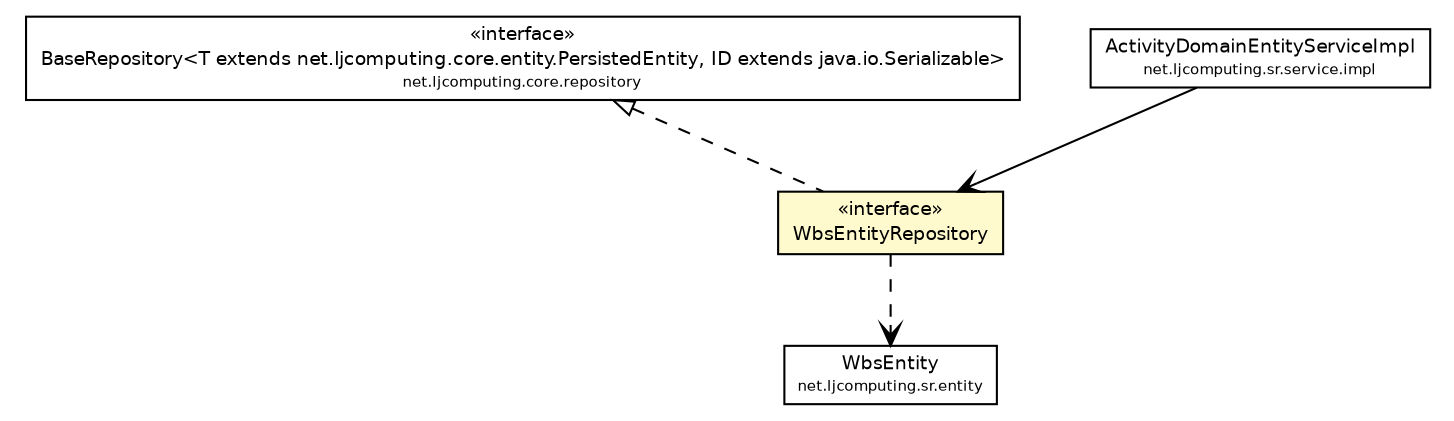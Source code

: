#!/usr/local/bin/dot
#
# Class diagram 
# Generated by UMLGraph version R5_6-24-gf6e263 (http://www.umlgraph.org/)
#

digraph G {
	edge [fontname="Helvetica",fontsize=10,labelfontname="Helvetica",labelfontsize=10];
	node [fontname="Helvetica",fontsize=10,shape=plaintext];
	nodesep=0.25;
	ranksep=0.5;
	// net.ljcomputing.core.repository.BaseRepository<T extends net.ljcomputing.core.entity.PersistedEntity, ID extends java.io.Serializable>
	c2928 [label=<<table title="net.ljcomputing.core.repository.BaseRepository" border="0" cellborder="1" cellspacing="0" cellpadding="2" port="p" href="../../core/repository/BaseRepository.html">
		<tr><td><table border="0" cellspacing="0" cellpadding="1">
<tr><td align="center" balign="center"> &#171;interface&#187; </td></tr>
<tr><td align="center" balign="center"> BaseRepository&lt;T extends net.ljcomputing.core.entity.PersistedEntity, ID extends java.io.Serializable&gt; </td></tr>
<tr><td align="center" balign="center"><font point-size="7.0"> net.ljcomputing.core.repository </font></td></tr>
		</table></td></tr>
		</table>>, URL="../../core/repository/BaseRepository.html", fontname="Helvetica", fontcolor="black", fontsize=9.0];
	// net.ljcomputing.sr.repository.WbsEntityRepository
	c2948 [label=<<table title="net.ljcomputing.sr.repository.WbsEntityRepository" border="0" cellborder="1" cellspacing="0" cellpadding="2" port="p" bgcolor="lemonChiffon" href="./WbsEntityRepository.html">
		<tr><td><table border="0" cellspacing="0" cellpadding="1">
<tr><td align="center" balign="center"> &#171;interface&#187; </td></tr>
<tr><td align="center" balign="center"> WbsEntityRepository </td></tr>
		</table></td></tr>
		</table>>, URL="./WbsEntityRepository.html", fontname="Helvetica", fontcolor="black", fontsize=9.0];
	// net.ljcomputing.sr.entity.WbsEntity
	c2956 [label=<<table title="net.ljcomputing.sr.entity.WbsEntity" border="0" cellborder="1" cellspacing="0" cellpadding="2" port="p" href="../entity/WbsEntity.html">
		<tr><td><table border="0" cellspacing="0" cellpadding="1">
<tr><td align="center" balign="center"> WbsEntity </td></tr>
<tr><td align="center" balign="center"><font point-size="7.0"> net.ljcomputing.sr.entity </font></td></tr>
		</table></td></tr>
		</table>>, URL="../entity/WbsEntity.html", fontname="Helvetica", fontcolor="black", fontsize=9.0];
	// net.ljcomputing.sr.service.impl.ActivityDomainEntityServiceImpl
	c2963 [label=<<table title="net.ljcomputing.sr.service.impl.ActivityDomainEntityServiceImpl" border="0" cellborder="1" cellspacing="0" cellpadding="2" port="p" href="../service/impl/ActivityDomainEntityServiceImpl.html">
		<tr><td><table border="0" cellspacing="0" cellpadding="1">
<tr><td align="center" balign="center"> ActivityDomainEntityServiceImpl </td></tr>
<tr><td align="center" balign="center"><font point-size="7.0"> net.ljcomputing.sr.service.impl </font></td></tr>
		</table></td></tr>
		</table>>, URL="../service/impl/ActivityDomainEntityServiceImpl.html", fontname="Helvetica", fontcolor="black", fontsize=9.0];
	//net.ljcomputing.sr.repository.WbsEntityRepository implements net.ljcomputing.core.repository.BaseRepository<T extends net.ljcomputing.core.entity.PersistedEntity, ID extends java.io.Serializable>
	c2928:p -> c2948:p [dir=back,arrowtail=empty,style=dashed];
	// net.ljcomputing.sr.service.impl.ActivityDomainEntityServiceImpl NAVASSOC net.ljcomputing.sr.repository.WbsEntityRepository
	c2963:p -> c2948:p [taillabel="", label="", headlabel="", fontname="Helvetica", fontcolor="black", fontsize=10.0, color="black", arrowhead=open];
	// net.ljcomputing.sr.repository.WbsEntityRepository DEPEND net.ljcomputing.sr.entity.WbsEntity
	c2948:p -> c2956:p [taillabel="", label="", headlabel="", fontname="Helvetica", fontcolor="black", fontsize=10.0, color="black", arrowhead=open, style=dashed];
}

